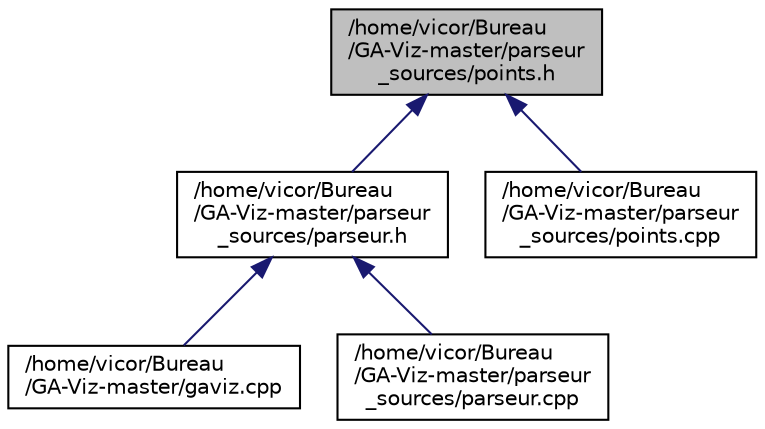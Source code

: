 digraph "/home/vicor/Bureau/GA-Viz-master/parseur_sources/points.h"
{
  edge [fontname="Helvetica",fontsize="10",labelfontname="Helvetica",labelfontsize="10"];
  node [fontname="Helvetica",fontsize="10",shape=record];
  Node1 [label="/home/vicor/Bureau\l/GA-Viz-master/parseur\l_sources/points.h",height=0.2,width=0.4,color="black", fillcolor="grey75", style="filled", fontcolor="black"];
  Node1 -> Node2 [dir="back",color="midnightblue",fontsize="10",style="solid"];
  Node2 [label="/home/vicor/Bureau\l/GA-Viz-master/parseur\l_sources/parseur.h",height=0.2,width=0.4,color="black", fillcolor="white", style="filled",URL="$parseur_8h.html"];
  Node2 -> Node3 [dir="back",color="midnightblue",fontsize="10",style="solid"];
  Node3 [label="/home/vicor/Bureau\l/GA-Viz-master/gaviz.cpp",height=0.2,width=0.4,color="black", fillcolor="white", style="filled",URL="$gaviz_8cpp.html"];
  Node2 -> Node4 [dir="back",color="midnightblue",fontsize="10",style="solid"];
  Node4 [label="/home/vicor/Bureau\l/GA-Viz-master/parseur\l_sources/parseur.cpp",height=0.2,width=0.4,color="black", fillcolor="white", style="filled",URL="$parseur_8cpp.html"];
  Node1 -> Node5 [dir="back",color="midnightblue",fontsize="10",style="solid"];
  Node5 [label="/home/vicor/Bureau\l/GA-Viz-master/parseur\l_sources/points.cpp",height=0.2,width=0.4,color="black", fillcolor="white", style="filled",URL="$points_8cpp.html"];
}
